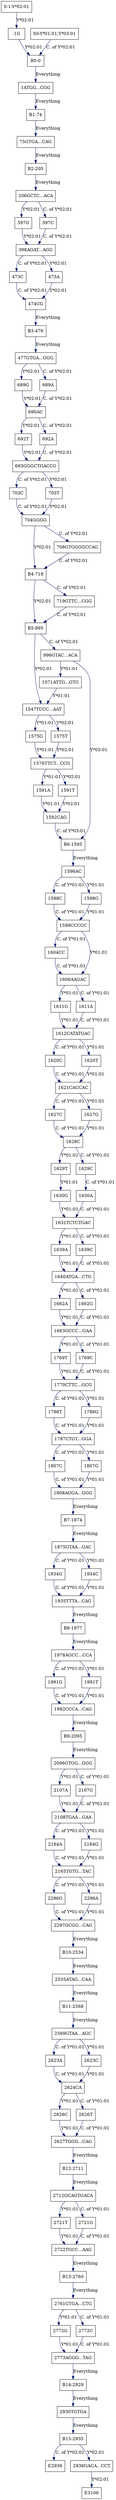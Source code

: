digraph G {
  "1808AGGA...GGG" [shape=box, ];
  "2623A" [shape=box, ];
  "2107A" [shape=box, ];
  "1663GCCC...GAA" [shape=box, ];
  "B1-74" [shape=box, ];
  "1630G" [shape=box, ];
  "2721T" [shape=box, ];
  "1612CATATGAC" [shape=box, ];
  "-1G" [shape=box, ];
  "B5-995" [shape=box, ];
  "2096GTGG...GGG" [shape=box, ];
  "B14-2929" [shape=box, ];
  "1807C" [shape=box, ];
  "2624CA" [shape=box, ];
  "2297GCGG...CAG" [shape=box, ];
  "1630A" [shape=box, ];
  "1770CTTC...GCG" [shape=box, ];
  "1935TTTA...CAG" [shape=box, ];
  "B3-476" [shape=box, ];
  "2623C" [shape=box, ];
  "1991G" [shape=box, ];
  "2761GTGA...CTG" [shape=box, ];
  "1769T" [shape=box, ];
  "689G" [shape=box, ];
  "206GCTC...ACA" [shape=box, ];
  "1620C" [shape=box, ];
  "B11-2568" [shape=box, ];
  "B6-1595" [shape=box, ];
  "B4-718" [shape=box, ];
  "398AGAT...AGG" [shape=box, ];
  "397G" [shape=box, ];
  "1662A" [shape=box, ];
  "719GTTC...CGG" [shape=box, ];
  "1629T" [shape=box, ];
  "703C" [shape=box, ];
  "703T" [shape=box, ];
  "B0-0" [shape=box, ];
  "B2-205" [shape=box, ];
  "B12-2711" [shape=box, ];
  "2296G" [shape=box, ];
  "1991T" [shape=box, ];
  "1599CCCCC" [shape=box, ];
  "2626C" [shape=box, ];
  "1639A" [shape=box, ];
  "2930TGTGA" [shape=box, ];
  "E2936" [shape=box, ];
  "477GTGA...GGG" [shape=box, ];
  "1640ATGA...CTG" [shape=box, ];
  "1604CC" [shape=box, ];
  "1611G" [shape=box, ];
  "S0-Y*01:01;Y*03:01" [shape=box, ];
  "B15-2935" [shape=box, ];
  "B13-2760" [shape=box, ];
  "1629C" [shape=box, ];
  "2626T" [shape=box, ];
  "2165TGTG...TAC" [shape=box, ];
  "693GGGCTGACCG" [shape=box, ];
  "692T" [shape=box, ];
  "2535ATAG...CAA" [shape=box, ];
  "1628C" [shape=box, ];
  "1627C" [shape=box, ];
  "689A" [shape=box, ];
  "2772G" [shape=box, ];
  "1978AGCC...CCA" [shape=box, ];
  "2773AGGG...TAG" [shape=box, ];
  "1598C" [shape=box, ];
  "474CG" [shape=box, ];
  "2296A" [shape=box, ];
  "1786T" [shape=box, ];
  "1598G" [shape=box, ];
  "1592CAG" [shape=box, ];
  "1807G" [shape=box, ];
  "1787CTGT...GGA" [shape=box, ];
  "1591T" [shape=box, ];
  "B7-1874" [shape=box, ];
  "1576TTCT...CCG" [shape=box, ];
  "2108TGAA...GAA" [shape=box, ];
  "1627G" [shape=box, ];
  "1547TCCC...AAT" [shape=box, ];
  "E3106" [shape=box, ];
  "1596AC" [shape=box, ];
  "1575T" [shape=box, ];
  "75GTGA...CAG" [shape=box, ];
  "2936GACA...CCT" [shape=box, ];
  "1591A" [shape=box, ];
  "1875GTAA...GAC" [shape=box, ];
  "1662G" [shape=box, ];
  "1606AAGAC" [shape=box, ];
  "1ATGG...CGG" [shape=box, ];
  "1620T" [shape=box, ];
  "690AC" [shape=box, ];
  "1631TCTCTGAC" [shape=box, ];
  "397C" [shape=box, ];
  "1769C" [shape=box, ];
  "2627TGGG...CAG" [shape=box, ];
  "704GGGG" [shape=box, ];
  "2164A" [shape=box, ];
  "473C" [shape=box, ];
  "S-1-Y*02:01" [shape=box, ];
  "1786G" [shape=box, ];
  "692A" [shape=box, ];
  "996GTAC...ACA" [shape=box, ];
  "2569GTAA...AGC" [shape=box, ];
  "B8-1977" [shape=box, ];
  "2772C" [shape=box, ];
  "B9-2095" [shape=box, ];
  "1575G" [shape=box, ];
  "2712GCAGTGACA" [shape=box, ];
  "2164G" [shape=box, ];
  "1611A" [shape=box, ];
  "1639C" [shape=box, ];
  "1621CACCAC" [shape=box, ];
  "1071ATTG...GTG" [shape=box, ];
  "473A" [shape=box, ];
  "B10-2534" [shape=box, ];
  "1934G" [shape=box, ];
  "2107G" [shape=box, ];
  "2722TGCC...AAG" [shape=box, ];
  "1992CCCA...CAG" [shape=box, ];
  "1934C" [shape=box, ];
  "2721G" [shape=box, ];
  "708GTGGGGCCAG" [shape=box, ];
  
  
  edge [color="#001267", ];
  "1808AGGA...GGG" -> "B7-1874" [label="Everything", ];
  "2623A" -> "2624CA" [label="C. of Y*01:01", ];
  "2107A" -> "2108TGAA...GAA" [label="Y*01:01", ];
  "1663GCCC...GAA" -> "1769C" [label="C. of Y*01:01", ];
  "1663GCCC...GAA" -> "1769T" [label="Y*01:01", ];
  "B1-74" -> "75GTGA...CAG" [label="Everything", ];
  "1630G" -> "1631TCTCTGAC" [label="Y*01:01", ];
  "2721T" -> "2722TGCC...AAG" [label="Y*01:01", ];
  "1612CATATGAC" -> "1620C" [label="C. of Y*01:01", ];
  "1612CATATGAC" -> "1620T" [label="Y*01:01", ];
  "-1G" -> "B0-0" [label="Y*02:01", ];
  "B5-995" -> "996GTAC...ACA" [label="C. of Y*02:01", ];
  "B5-995" -> "1547TCCC...AAT" [label="Y*02:01", ];
  "2096GTGG...GGG" -> "2107A" [label="Y*01:01", ];
  "2096GTGG...GGG" -> "2107G" [label="C. of Y*01:01", ];
  "B14-2929" -> "2930TGTGA" [label="Everything", ];
  "1807C" -> "1808AGGA...GGG" [label="C. of Y*01:01", ];
  "2624CA" -> "2626C" [label="Y*01:01", ];
  "2624CA" -> "2626T" [label="C. of Y*01:01", ];
  "2297GCGG...CAG" -> "B10-2534" [label="Everything", ];
  "1630A" -> "1631TCTCTGAC" [label="C. of Y*01:01", ];
  "1770CTTC...GCG" -> "1786G" [label="Y*01:01", ];
  "1770CTTC...GCG" -> "1786T" [label="C. of Y*01:01", ];
  "1935TTTA...CAG" -> "B8-1977" [label="Everything", ];
  "B3-476" -> "477GTGA...GGG" [label="Everything", ];
  "2623C" -> "2624CA" [label="Y*01:01", ];
  "1991G" -> "1992CCCA...CAG" [label="C. of Y*01:01", ];
  "2761GTGA...CTG" -> "2772C" [label="C. of Y*01:01", ];
  "2761GTGA...CTG" -> "2772G" [label="Y*01:01", ];
  "1769T" -> "1770CTTC...GCG" [label="Y*01:01", ];
  "689G" -> "690AC" [label="Y*02:01", ];
  "206GCTC...ACA" -> "397C" [label="C. of Y*02:01", ];
  "206GCTC...ACA" -> "397G" [label="Y*02:01", ];
  "1620C" -> "1621CACCAC" [label="C. of Y*01:01", ];
  "B11-2568" -> "2569GTAA...AGC" [label="Everything", ];
  "B6-1595" -> "1596AC" [label="Everything", ];
  "B4-718" -> "B5-995" [label="Y*02:01", ];
  "B4-718" -> "719GTTC...CGG" [label="C. of Y*02:01", ];
  "398AGAT...AGG" -> "473A" [label="Y*02:01", ];
  "398AGAT...AGG" -> "473C" [label="C. of Y*02:01", ];
  "397G" -> "398AGAT...AGG" [label="Y*02:01", ];
  "1662A" -> "1663GCCC...GAA" [label="Y*01:01", ];
  "719GTTC...CGG" -> "B5-995" [label="C. of Y*02:01", ];
  "1629T" -> "1630G" [label="Y*01:01", ];
  "703C" -> "704GGGG" [label="C. of Y*02:01", ];
  "703T" -> "704GGGG" [label="Y*02:01", ];
  "B0-0" -> "1ATGG...CGG" [label="Everything", ];
  "B2-205" -> "206GCTC...ACA" [label="Everything", ];
  "B12-2711" -> "2712GCAGTGACA" [label="Everything", ];
  "2296G" -> "2297GCGG...CAG" [label="C. of Y*01:01", ];
  "1991T" -> "1992CCCA...CAG" [label="Y*01:01", ];
  "1599CCCCC" -> "1604CC" [label="C. of Y*01:01", ];
  "1599CCCCC" -> "1606AAGAC" [label="Y*01:01", ];
  "2626C" -> "2627TGGG...CAG" [label="Y*01:01", ];
  "1639A" -> "1640ATGA...CTG" [label="Y*01:01", ];
  "2930TGTGA" -> "B15-2935" [label="Everything", ];
  "477GTGA...GGG" -> "689A" [label="C. of Y*02:01", ];
  "477GTGA...GGG" -> "689G" [label="Y*02:01", ];
  "1640ATGA...CTG" -> "1662A" [label="Y*01:01", ];
  "1640ATGA...CTG" -> "1662G" [label="C. of Y*01:01", ];
  "1604CC" -> "1606AAGAC" [label="C. of Y*01:01", ];
  "1611G" -> "1612CATATGAC" [label="Y*01:01", ];
  "S0-Y*01:01;Y*03:01" -> "B0-0" [label="C. of Y*02:01", ];
  "B15-2935" -> "E2936" [label="C. of Y*02:01", ];
  "B15-2935" -> "2936GACA...CCT" [label="Y*02:01", ];
  "B13-2760" -> "2761GTGA...CTG" [label="Everything", ];
  "1629C" -> "1630A" [label="C. of Y*01:01", ];
  "2626T" -> "2627TGGG...CAG" [label="C. of Y*01:01", ];
  "2165TGTG...TAC" -> "2296A" [label="Y*01:01", ];
  "2165TGTG...TAC" -> "2296G" [label="C. of Y*01:01", ];
  "693GGGCTGACCG" -> "703C" [label="C. of Y*02:01", ];
  "693GGGCTGACCG" -> "703T" [label="Y*02:01", ];
  "692T" -> "693GGGCTGACCG" [label="Y*02:01", ];
  "2535ATAG...CAA" -> "B11-2568" [label="Everything", ];
  "1628C" -> "1629C" [label="C. of Y*01:01", ];
  "1628C" -> "1629T" [label="Y*01:01", ];
  "1627C" -> "1628C" [label="C. of Y*01:01", ];
  "689A" -> "690AC" [label="C. of Y*02:01", ];
  "2772G" -> "2773AGGG...TAG" [label="Y*01:01", ];
  "1978AGCC...CCA" -> "1991G" [label="C. of Y*01:01", ];
  "1978AGCC...CCA" -> "1991T" [label="Y*01:01", ];
  "2773AGGG...TAG" -> "B14-2929" [label="Everything", ];
  "1598C" -> "1599CCCCC" [label="C. of Y*01:01", ];
  "474CG" -> "B3-476" [label="Everything", ];
  "2296A" -> "2297GCGG...CAG" [label="Y*01:01", ];
  "1786T" -> "1787CTGT...GGA" [label="C. of Y*01:01", ];
  "1598G" -> "1599CCCCC" [label="Y*01:01", ];
  "1592CAG" -> "B6-1595" [label="C. of Y*03:01", ];
  "1807G" -> "1808AGGA...GGG" [label="Y*01:01", ];
  "1787CTGT...GGA" -> "1807C" [label="C. of Y*01:01", ];
  "1787CTGT...GGA" -> "1807G" [label="Y*01:01", ];
  "1591T" -> "1592CAG" [label="Y*02:01", ];
  "B7-1874" -> "1875GTAA...GAC" [label="Everything", ];
  "1576TTCT...CCG" -> "1591A" [label="Y*01:01", ];
  "1576TTCT...CCG" -> "1591T" [label="Y*02:01", ];
  "2108TGAA...GAA" -> "2164A" [label="C. of Y*01:01", ];
  "2108TGAA...GAA" -> "2164G" [label="Y*01:01", ];
  "1627G" -> "1628C" [label="Y*01:01", ];
  "1547TCCC...AAT" -> "1575G" [label="Y*01:01", ];
  "1547TCCC...AAT" -> "1575T" [label="Y*02:01", ];
  "1596AC" -> "1598C" [label="C. of Y*01:01", ];
  "1596AC" -> "1598G" [label="Y*01:01", ];
  "1575T" -> "1576TTCT...CCG" [label="Y*02:01", ];
  "75GTGA...CAG" -> "B2-205" [label="Everything", ];
  "2936GACA...CCT" -> "E3106" [label="Y*02:01", ];
  "1591A" -> "1592CAG" [label="Y*01:01", ];
  "1875GTAA...GAC" -> "1934C" [label="Y*01:01", ];
  "1875GTAA...GAC" -> "1934G" [label="C. of Y*01:01", ];
  "1662G" -> "1663GCCC...GAA" [label="C. of Y*01:01", ];
  "1606AAGAC" -> "1611A" [label="C. of Y*01:01", ];
  "1606AAGAC" -> "1611G" [label="Y*01:01", ];
  "1ATGG...CGG" -> "B1-74" [label="Everything", ];
  "1620T" -> "1621CACCAC" [label="Y*01:01", ];
  "690AC" -> "692A" [label="C. of Y*02:01", ];
  "690AC" -> "692T" [label="Y*02:01", ];
  "1631TCTCTGAC" -> "1639A" [label="Y*01:01", ];
  "1631TCTCTGAC" -> "1639C" [label="C. of Y*01:01", ];
  "397C" -> "398AGAT...AGG" [label="C. of Y*02:01", ];
  "1769C" -> "1770CTTC...GCG" [label="C. of Y*01:01", ];
  "2627TGGG...CAG" -> "B12-2711" [label="Everything", ];
  "704GGGG" -> "B4-718" [label="Y*02:01", ];
  "704GGGG" -> "708GTGGGGCCAG" [label="C. of Y*02:01", ];
  "2164A" -> "2165TGTG...TAC" [label="C. of Y*01:01", ];
  "473C" -> "474CG" [label="C. of Y*02:01", ];
  "S-1-Y*02:01" -> "-1G" [label="Y*02:01", ];
  "1786G" -> "1787CTGT...GGA" [label="Y*01:01", ];
  "692A" -> "693GGGCTGACCG" [label="C. of Y*02:01", ];
  "996GTAC...ACA" -> "B6-1595" [label="Y*03:01", ];
  "996GTAC...ACA" -> "1071ATTG...GTG" [label="Y*01:01", ];
  "2569GTAA...AGC" -> "2623A" [label="C. of Y*01:01", ];
  "2569GTAA...AGC" -> "2623C" [label="Y*01:01", ];
  "B8-1977" -> "1978AGCC...CCA" [label="Everything", ];
  "2772C" -> "2773AGGG...TAG" [label="C. of Y*01:01", ];
  "B9-2095" -> "2096GTGG...GGG" [label="Everything", ];
  "1575G" -> "1576TTCT...CCG" [label="Y*01:01", ];
  "2712GCAGTGACA" -> "2721G" [label="C. of Y*01:01", ];
  "2712GCAGTGACA" -> "2721T" [label="Y*01:01", ];
  "2164G" -> "2165TGTG...TAC" [label="Y*01:01", ];
  "1611A" -> "1612CATATGAC" [label="C. of Y*01:01", ];
  "1639C" -> "1640ATGA...CTG" [label="C. of Y*01:01", ];
  "1621CACCAC" -> "1627C" [label="C. of Y*01:01", ];
  "1621CACCAC" -> "1627G" [label="Y*01:01", ];
  "1071ATTG...GTG" -> "1547TCCC...AAT" [label="Y*01:01", ];
  "473A" -> "474CG" [label="Y*02:01", ];
  "B10-2534" -> "2535ATAG...CAA" [label="Everything", ];
  "1934G" -> "1935TTTA...CAG" [label="C. of Y*01:01", ];
  "2107G" -> "2108TGAA...GAA" [label="C. of Y*01:01", ];
  "2722TGCC...AAG" -> "B13-2760" [label="Everything", ];
  "1992CCCA...CAG" -> "B9-2095" [label="Everything", ];
  "1934C" -> "1935TTTA...CAG" [label="Y*01:01", ];
  "2721G" -> "2722TGCC...AAG" [label="C. of Y*01:01", ];
  "708GTGGGGCCAG" -> "B4-718" [label="C. of Y*02:01", ];
  
  }